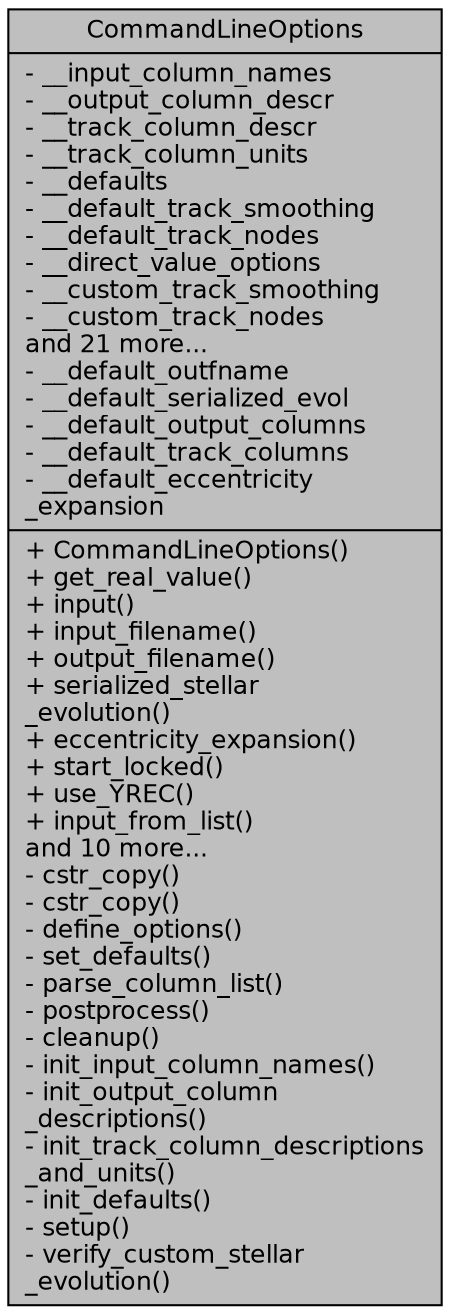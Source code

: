 digraph "CommandLineOptions"
{
 // INTERACTIVE_SVG=YES
  edge [fontname="Helvetica",fontsize="12",labelfontname="Helvetica",labelfontsize="12"];
  node [fontname="Helvetica",fontsize="12",shape=record];
  Node1 [label="{CommandLineOptions\n|- __input_column_names\l- __output_column_descr\l- __track_column_descr\l- __track_column_units\l- __defaults\l- __default_track_smoothing\l- __default_track_nodes\l- __direct_value_options\l- __custom_track_smoothing\l- __custom_track_nodes\land 21 more...\l- __default_outfname\l- __default_serialized_evol\l- __default_output_columns\l- __default_track_columns\l- __default_eccentricity\l_expansion\l|+ CommandLineOptions()\l+ get_real_value()\l+ input()\l+ input_filename()\l+ output_filename()\l+ serialized_stellar\l_evolution()\l+ eccentricity_expansion()\l+ start_locked()\l+ use_YREC()\l+ input_from_list()\land 10 more...\l- cstr_copy()\l- cstr_copy()\l- define_options()\l- set_defaults()\l- parse_column_list()\l- postprocess()\l- cleanup()\l- init_input_column_names()\l- init_output_column\l_descriptions()\l- init_track_column_descriptions\l_and_units()\l- init_defaults()\l- setup()\l- verify_custom_stellar\l_evolution()\l}",height=0.2,width=0.4,color="black", fillcolor="grey75", style="filled", fontcolor="black"];
}
